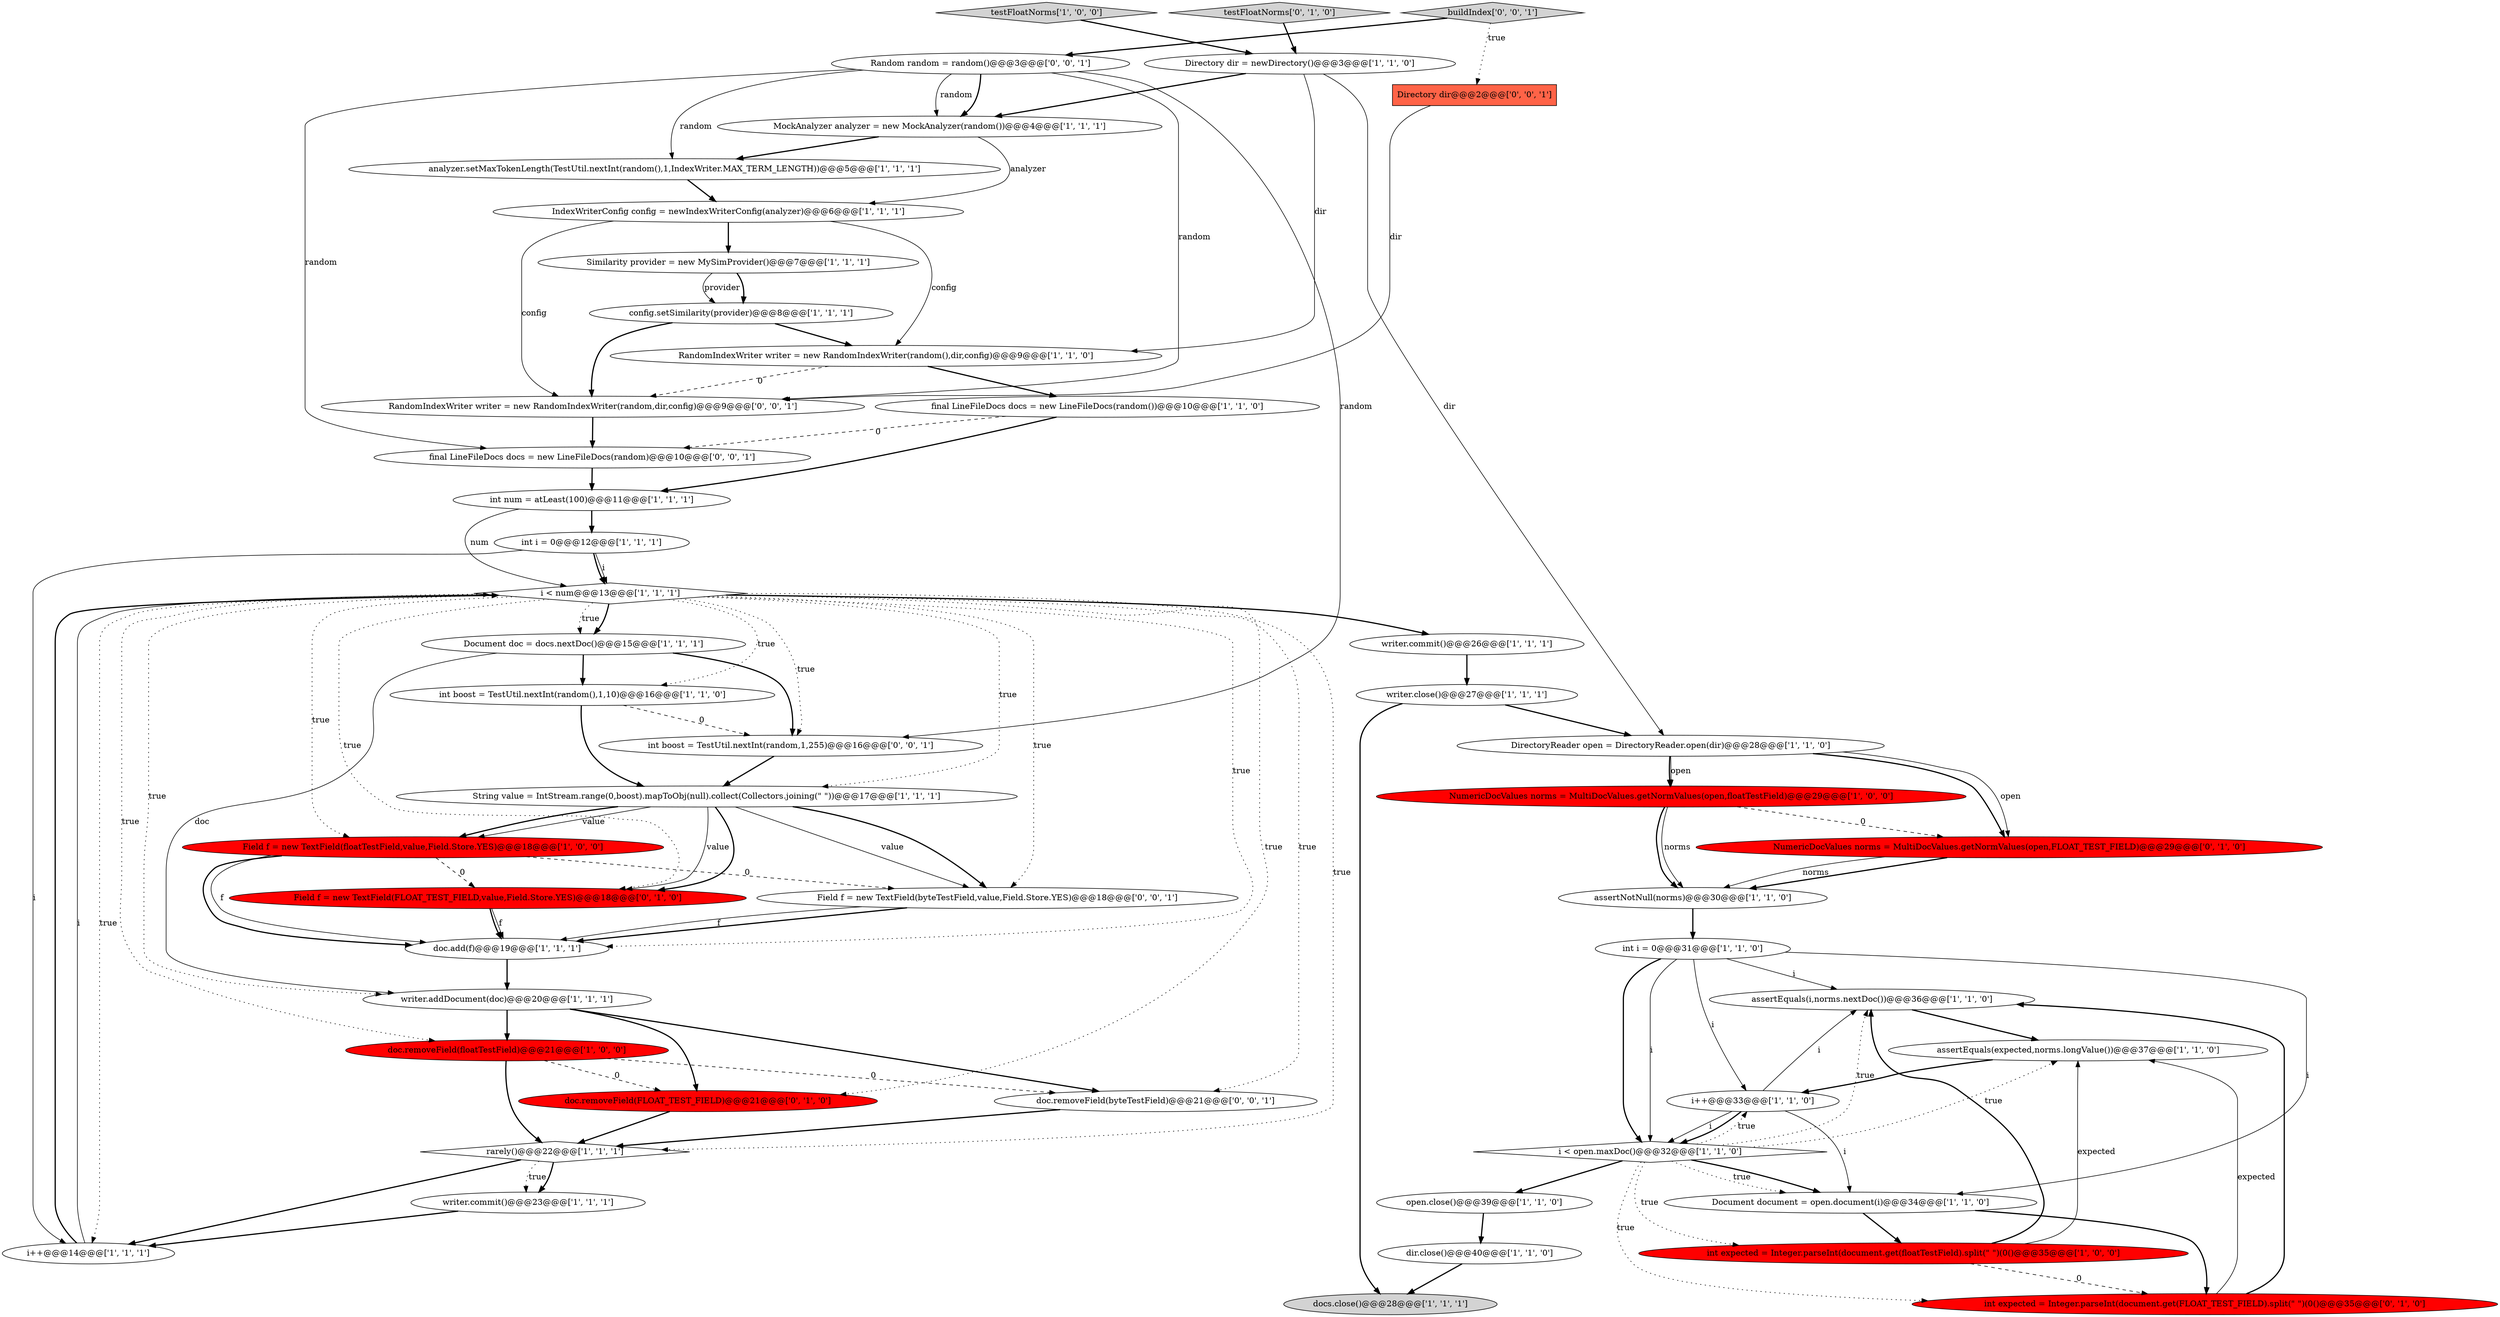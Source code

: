 digraph {
42 [style = filled, label = "final LineFileDocs docs = new LineFileDocs(random)@@@10@@@['0', '0', '1']", fillcolor = white, shape = ellipse image = "AAA0AAABBB3BBB"];
11 [style = filled, label = "doc.removeField(floatTestField)@@@21@@@['1', '0', '0']", fillcolor = red, shape = ellipse image = "AAA1AAABBB1BBB"];
35 [style = filled, label = "Field f = new TextField(floatTestField,value,Field.Store.YES)@@@18@@@['1', '0', '0']", fillcolor = red, shape = ellipse image = "AAA1AAABBB1BBB"];
43 [style = filled, label = "buildIndex['0', '0', '1']", fillcolor = lightgray, shape = diamond image = "AAA0AAABBB3BBB"];
41 [style = filled, label = "Field f = new TextField(FLOAT_TEST_FIELD,value,Field.Store.YES)@@@18@@@['0', '1', '0']", fillcolor = red, shape = ellipse image = "AAA1AAABBB2BBB"];
17 [style = filled, label = "String value = IntStream.range(0,boost).mapToObj(null).collect(Collectors.joining(\" \"))@@@17@@@['1', '1', '1']", fillcolor = white, shape = ellipse image = "AAA0AAABBB1BBB"];
26 [style = filled, label = "i < num@@@13@@@['1', '1', '1']", fillcolor = white, shape = diamond image = "AAA0AAABBB1BBB"];
9 [style = filled, label = "open.close()@@@39@@@['1', '1', '0']", fillcolor = white, shape = ellipse image = "AAA0AAABBB1BBB"];
32 [style = filled, label = "writer.commit()@@@23@@@['1', '1', '1']", fillcolor = white, shape = ellipse image = "AAA0AAABBB1BBB"];
36 [style = filled, label = "assertEquals(expected,norms.longValue())@@@37@@@['1', '1', '0']", fillcolor = white, shape = ellipse image = "AAA0AAABBB1BBB"];
30 [style = filled, label = "writer.commit()@@@26@@@['1', '1', '1']", fillcolor = white, shape = ellipse image = "AAA0AAABBB1BBB"];
3 [style = filled, label = "writer.addDocument(doc)@@@20@@@['1', '1', '1']", fillcolor = white, shape = ellipse image = "AAA0AAABBB1BBB"];
15 [style = filled, label = "int i = 0@@@31@@@['1', '1', '0']", fillcolor = white, shape = ellipse image = "AAA0AAABBB1BBB"];
21 [style = filled, label = "RandomIndexWriter writer = new RandomIndexWriter(random(),dir,config)@@@9@@@['1', '1', '0']", fillcolor = white, shape = ellipse image = "AAA0AAABBB1BBB"];
37 [style = filled, label = "testFloatNorms['0', '1', '0']", fillcolor = lightgray, shape = diamond image = "AAA0AAABBB2BBB"];
38 [style = filled, label = "doc.removeField(FLOAT_TEST_FIELD)@@@21@@@['0', '1', '0']", fillcolor = red, shape = ellipse image = "AAA1AAABBB2BBB"];
31 [style = filled, label = "MockAnalyzer analyzer = new MockAnalyzer(random())@@@4@@@['1', '1', '1']", fillcolor = white, shape = ellipse image = "AAA0AAABBB1BBB"];
22 [style = filled, label = "i++@@@14@@@['1', '1', '1']", fillcolor = white, shape = ellipse image = "AAA0AAABBB1BBB"];
19 [style = filled, label = "docs.close()@@@28@@@['1', '1', '1']", fillcolor = lightgray, shape = ellipse image = "AAA0AAABBB1BBB"];
10 [style = filled, label = "assertEquals(i,norms.nextDoc())@@@36@@@['1', '1', '0']", fillcolor = white, shape = ellipse image = "AAA0AAABBB1BBB"];
33 [style = filled, label = "int num = atLeast(100)@@@11@@@['1', '1', '1']", fillcolor = white, shape = ellipse image = "AAA0AAABBB1BBB"];
13 [style = filled, label = "testFloatNorms['1', '0', '0']", fillcolor = lightgray, shape = diamond image = "AAA0AAABBB1BBB"];
7 [style = filled, label = "IndexWriterConfig config = newIndexWriterConfig(analyzer)@@@6@@@['1', '1', '1']", fillcolor = white, shape = ellipse image = "AAA0AAABBB1BBB"];
1 [style = filled, label = "config.setSimilarity(provider)@@@8@@@['1', '1', '1']", fillcolor = white, shape = ellipse image = "AAA0AAABBB1BBB"];
39 [style = filled, label = "int expected = Integer.parseInt(document.get(FLOAT_TEST_FIELD).split(\" \")(0()@@@35@@@['0', '1', '0']", fillcolor = red, shape = ellipse image = "AAA1AAABBB2BBB"];
40 [style = filled, label = "NumericDocValues norms = MultiDocValues.getNormValues(open,FLOAT_TEST_FIELD)@@@29@@@['0', '1', '0']", fillcolor = red, shape = ellipse image = "AAA1AAABBB2BBB"];
25 [style = filled, label = "i++@@@33@@@['1', '1', '0']", fillcolor = white, shape = ellipse image = "AAA0AAABBB1BBB"];
4 [style = filled, label = "Similarity provider = new MySimProvider()@@@7@@@['1', '1', '1']", fillcolor = white, shape = ellipse image = "AAA0AAABBB1BBB"];
2 [style = filled, label = "dir.close()@@@40@@@['1', '1', '0']", fillcolor = white, shape = ellipse image = "AAA0AAABBB1BBB"];
27 [style = filled, label = "NumericDocValues norms = MultiDocValues.getNormValues(open,floatTestField)@@@29@@@['1', '0', '0']", fillcolor = red, shape = ellipse image = "AAA1AAABBB1BBB"];
24 [style = filled, label = "int boost = TestUtil.nextInt(random(),1,10)@@@16@@@['1', '1', '0']", fillcolor = white, shape = ellipse image = "AAA0AAABBB1BBB"];
49 [style = filled, label = "RandomIndexWriter writer = new RandomIndexWriter(random,dir,config)@@@9@@@['0', '0', '1']", fillcolor = white, shape = ellipse image = "AAA0AAABBB3BBB"];
23 [style = filled, label = "writer.close()@@@27@@@['1', '1', '1']", fillcolor = white, shape = ellipse image = "AAA0AAABBB1BBB"];
8 [style = filled, label = "DirectoryReader open = DirectoryReader.open(dir)@@@28@@@['1', '1', '0']", fillcolor = white, shape = ellipse image = "AAA0AAABBB1BBB"];
44 [style = filled, label = "Random random = random()@@@3@@@['0', '0', '1']", fillcolor = white, shape = ellipse image = "AAA0AAABBB3BBB"];
28 [style = filled, label = "int expected = Integer.parseInt(document.get(floatTestField).split(\" \")(0()@@@35@@@['1', '0', '0']", fillcolor = red, shape = ellipse image = "AAA1AAABBB1BBB"];
16 [style = filled, label = "i < open.maxDoc()@@@32@@@['1', '1', '0']", fillcolor = white, shape = diamond image = "AAA0AAABBB1BBB"];
5 [style = filled, label = "rarely()@@@22@@@['1', '1', '1']", fillcolor = white, shape = diamond image = "AAA0AAABBB1BBB"];
48 [style = filled, label = "Field f = new TextField(byteTestField,value,Field.Store.YES)@@@18@@@['0', '0', '1']", fillcolor = white, shape = ellipse image = "AAA0AAABBB3BBB"];
20 [style = filled, label = "Document document = open.document(i)@@@34@@@['1', '1', '0']", fillcolor = white, shape = ellipse image = "AAA0AAABBB1BBB"];
34 [style = filled, label = "Document doc = docs.nextDoc()@@@15@@@['1', '1', '1']", fillcolor = white, shape = ellipse image = "AAA0AAABBB1BBB"];
6 [style = filled, label = "Directory dir = newDirectory()@@@3@@@['1', '1', '0']", fillcolor = white, shape = ellipse image = "AAA0AAABBB1BBB"];
14 [style = filled, label = "final LineFileDocs docs = new LineFileDocs(random())@@@10@@@['1', '1', '0']", fillcolor = white, shape = ellipse image = "AAA0AAABBB1BBB"];
47 [style = filled, label = "doc.removeField(byteTestField)@@@21@@@['0', '0', '1']", fillcolor = white, shape = ellipse image = "AAA0AAABBB3BBB"];
0 [style = filled, label = "assertNotNull(norms)@@@30@@@['1', '1', '0']", fillcolor = white, shape = ellipse image = "AAA0AAABBB1BBB"];
12 [style = filled, label = "analyzer.setMaxTokenLength(TestUtil.nextInt(random(),1,IndexWriter.MAX_TERM_LENGTH))@@@5@@@['1', '1', '1']", fillcolor = white, shape = ellipse image = "AAA0AAABBB1BBB"];
29 [style = filled, label = "doc.add(f)@@@19@@@['1', '1', '1']", fillcolor = white, shape = ellipse image = "AAA0AAABBB1BBB"];
18 [style = filled, label = "int i = 0@@@12@@@['1', '1', '1']", fillcolor = white, shape = ellipse image = "AAA0AAABBB1BBB"];
46 [style = filled, label = "Directory dir@@@2@@@['0', '0', '1']", fillcolor = tomato, shape = box image = "AAA0AAABBB3BBB"];
45 [style = filled, label = "int boost = TestUtil.nextInt(random,1,255)@@@16@@@['0', '0', '1']", fillcolor = white, shape = ellipse image = "AAA0AAABBB3BBB"];
44->49 [style = solid, label="random"];
32->22 [style = bold, label=""];
15->25 [style = solid, label="i"];
26->45 [style = dotted, label="true"];
48->29 [style = bold, label=""];
5->32 [style = dotted, label="true"];
26->34 [style = bold, label=""];
16->20 [style = dotted, label="true"];
28->39 [style = dashed, label="0"];
26->22 [style = dotted, label="true"];
3->38 [style = bold, label=""];
8->40 [style = bold, label=""];
16->10 [style = dotted, label="true"];
12->7 [style = bold, label=""];
0->15 [style = bold, label=""];
7->21 [style = solid, label="config"];
25->16 [style = solid, label="i"];
34->24 [style = bold, label=""];
35->29 [style = solid, label="f"];
33->18 [style = bold, label=""];
16->39 [style = dotted, label="true"];
1->21 [style = bold, label=""];
15->16 [style = solid, label="i"];
26->24 [style = dotted, label="true"];
24->17 [style = bold, label=""];
18->22 [style = solid, label="i"];
43->46 [style = dotted, label="true"];
17->35 [style = solid, label="value"];
27->0 [style = solid, label="norms"];
45->17 [style = bold, label=""];
33->26 [style = solid, label="num"];
8->27 [style = bold, label=""];
43->44 [style = bold, label=""];
8->40 [style = solid, label="open"];
16->9 [style = bold, label=""];
26->41 [style = dotted, label="true"];
15->10 [style = solid, label="i"];
17->35 [style = bold, label=""];
27->0 [style = bold, label=""];
9->2 [style = bold, label=""];
17->41 [style = bold, label=""];
3->11 [style = bold, label=""];
40->0 [style = bold, label=""];
40->0 [style = solid, label="norms"];
17->48 [style = solid, label="value"];
1->49 [style = bold, label=""];
8->27 [style = solid, label="open"];
48->29 [style = solid, label="f"];
23->8 [style = bold, label=""];
7->49 [style = solid, label="config"];
26->3 [style = dotted, label="true"];
17->41 [style = solid, label="value"];
36->25 [style = bold, label=""];
24->45 [style = dashed, label="0"];
34->3 [style = solid, label="doc"];
44->31 [style = solid, label="random"];
14->42 [style = dashed, label="0"];
20->39 [style = bold, label=""];
16->25 [style = dotted, label="true"];
16->20 [style = bold, label=""];
5->22 [style = bold, label=""];
27->40 [style = dashed, label="0"];
22->26 [style = bold, label=""];
38->5 [style = bold, label=""];
35->29 [style = bold, label=""];
25->20 [style = solid, label="i"];
18->26 [style = bold, label=""];
6->21 [style = solid, label="dir"];
16->36 [style = dotted, label="true"];
3->47 [style = bold, label=""];
7->4 [style = bold, label=""];
25->16 [style = bold, label=""];
31->12 [style = bold, label=""];
41->29 [style = solid, label="f"];
44->42 [style = solid, label="random"];
5->32 [style = bold, label=""];
11->5 [style = bold, label=""];
26->38 [style = dotted, label="true"];
11->47 [style = dashed, label="0"];
35->48 [style = dashed, label="0"];
26->17 [style = dotted, label="true"];
23->19 [style = bold, label=""];
47->5 [style = bold, label=""];
39->36 [style = solid, label="expected"];
4->1 [style = bold, label=""];
25->10 [style = solid, label="i"];
26->35 [style = dotted, label="true"];
26->11 [style = dotted, label="true"];
13->6 [style = bold, label=""];
44->45 [style = solid, label="random"];
15->20 [style = solid, label="i"];
35->41 [style = dashed, label="0"];
44->31 [style = bold, label=""];
21->14 [style = bold, label=""];
49->42 [style = bold, label=""];
26->47 [style = dotted, label="true"];
2->19 [style = bold, label=""];
28->10 [style = bold, label=""];
28->36 [style = solid, label="expected"];
26->34 [style = dotted, label="true"];
41->29 [style = bold, label=""];
26->48 [style = dotted, label="true"];
29->3 [style = bold, label=""];
34->45 [style = bold, label=""];
30->23 [style = bold, label=""];
20->28 [style = bold, label=""];
42->33 [style = bold, label=""];
44->12 [style = solid, label="random"];
37->6 [style = bold, label=""];
15->16 [style = bold, label=""];
14->33 [style = bold, label=""];
10->36 [style = bold, label=""];
26->30 [style = bold, label=""];
4->1 [style = solid, label="provider"];
22->26 [style = solid, label="i"];
11->38 [style = dashed, label="0"];
6->8 [style = solid, label="dir"];
31->7 [style = solid, label="analyzer"];
18->26 [style = solid, label="i"];
6->31 [style = bold, label=""];
39->10 [style = bold, label=""];
17->48 [style = bold, label=""];
26->29 [style = dotted, label="true"];
21->49 [style = dashed, label="0"];
16->28 [style = dotted, label="true"];
26->5 [style = dotted, label="true"];
46->49 [style = solid, label="dir"];
}
